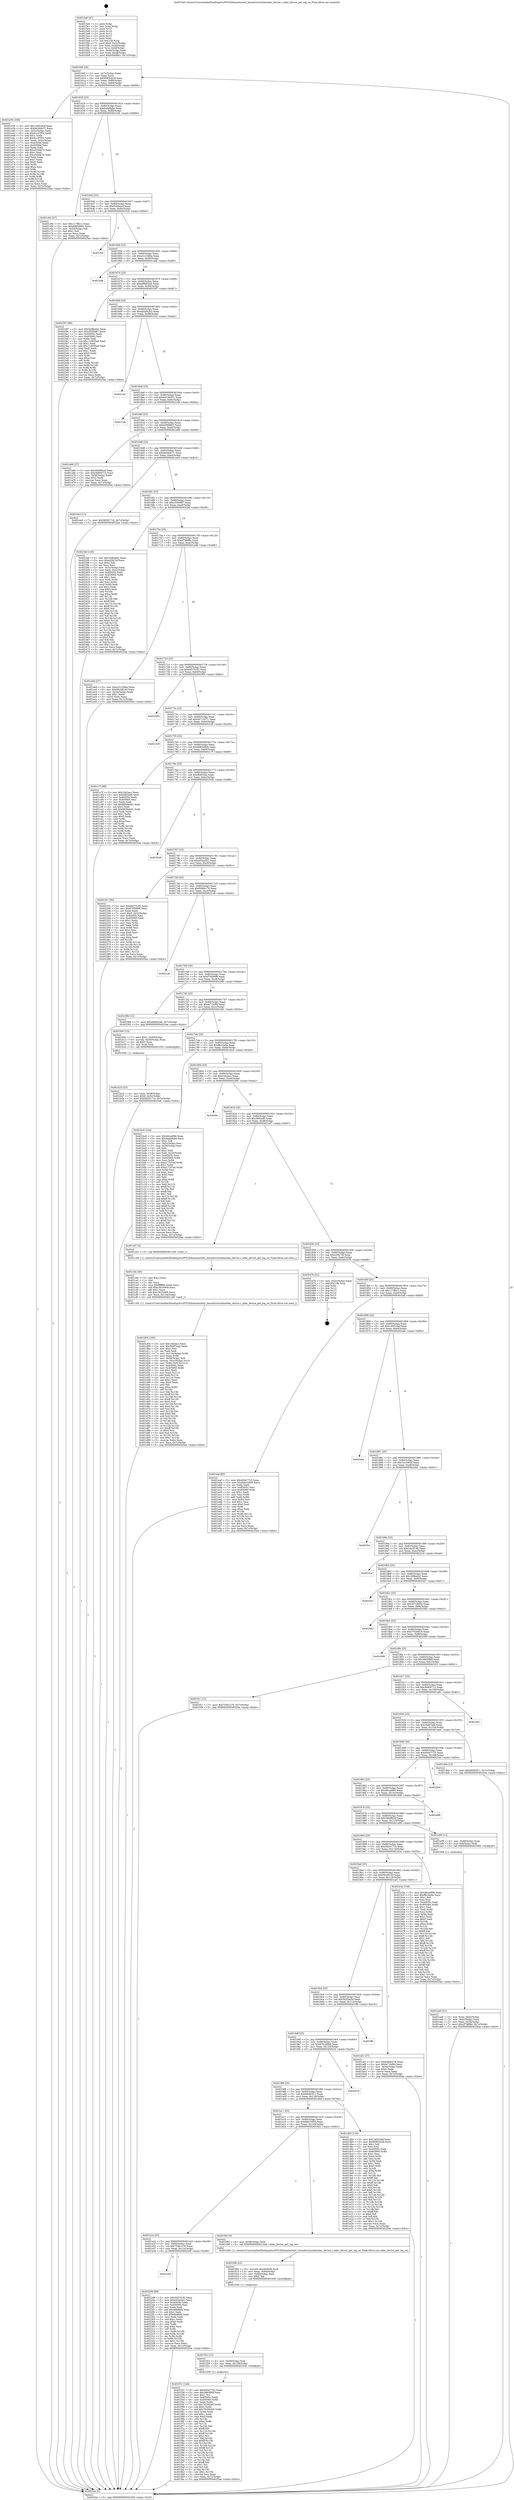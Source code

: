 digraph "0x4015e0" {
  label = "0x4015e0 (/mnt/c/Users/mathe/Desktop/tcc/POCII/binaries/extr_linuxdriversedacedac_device.c_edac_device_get_log_ue_Final-ollvm.out::main(0))"
  labelloc = "t"
  node[shape=record]

  Entry [label="",width=0.3,height=0.3,shape=circle,fillcolor=black,style=filled]
  "0x40160f" [label="{
     0x40160f [26]\l
     | [instrs]\l
     &nbsp;&nbsp;0x40160f \<+3\>: mov -0x7c(%rbp),%eax\l
     &nbsp;&nbsp;0x401612 \<+2\>: mov %eax,%ecx\l
     &nbsp;&nbsp;0x401614 \<+6\>: sub $0x8085cb2d,%ecx\l
     &nbsp;&nbsp;0x40161a \<+3\>: mov %eax,-0x80(%rbp)\l
     &nbsp;&nbsp;0x40161d \<+6\>: mov %ecx,-0x84(%rbp)\l
     &nbsp;&nbsp;0x401623 \<+6\>: je 0000000000401e36 \<main+0x856\>\l
  }"]
  "0x401e36" [label="{
     0x401e36 [109]\l
     | [instrs]\l
     &nbsp;&nbsp;0x401e36 \<+5\>: mov $0x14052daf,%eax\l
     &nbsp;&nbsp;0x401e3b \<+5\>: mov $0xbb36de71,%ecx\l
     &nbsp;&nbsp;0x401e40 \<+3\>: mov -0x5c(%rbp),%edx\l
     &nbsp;&nbsp;0x401e43 \<+6\>: sub $0x6cc37f34,%edx\l
     &nbsp;&nbsp;0x401e49 \<+3\>: add $0x1,%edx\l
     &nbsp;&nbsp;0x401e4c \<+6\>: add $0x6cc37f34,%edx\l
     &nbsp;&nbsp;0x401e52 \<+3\>: mov %edx,-0x5c(%rbp)\l
     &nbsp;&nbsp;0x401e55 \<+7\>: mov 0x40505c,%edx\l
     &nbsp;&nbsp;0x401e5c \<+7\>: mov 0x405060,%esi\l
     &nbsp;&nbsp;0x401e63 \<+2\>: mov %edx,%edi\l
     &nbsp;&nbsp;0x401e65 \<+6\>: add $0xe52bfe70,%edi\l
     &nbsp;&nbsp;0x401e6b \<+3\>: sub $0x1,%edi\l
     &nbsp;&nbsp;0x401e6e \<+6\>: sub $0xe52bfe70,%edi\l
     &nbsp;&nbsp;0x401e74 \<+3\>: imul %edi,%edx\l
     &nbsp;&nbsp;0x401e77 \<+3\>: and $0x1,%edx\l
     &nbsp;&nbsp;0x401e7a \<+3\>: cmp $0x0,%edx\l
     &nbsp;&nbsp;0x401e7d \<+4\>: sete %r8b\l
     &nbsp;&nbsp;0x401e81 \<+3\>: cmp $0xa,%esi\l
     &nbsp;&nbsp;0x401e84 \<+4\>: setl %r9b\l
     &nbsp;&nbsp;0x401e88 \<+3\>: mov %r8b,%r10b\l
     &nbsp;&nbsp;0x401e8b \<+3\>: and %r9b,%r10b\l
     &nbsp;&nbsp;0x401e8e \<+3\>: xor %r9b,%r8b\l
     &nbsp;&nbsp;0x401e91 \<+3\>: or %r8b,%r10b\l
     &nbsp;&nbsp;0x401e94 \<+4\>: test $0x1,%r10b\l
     &nbsp;&nbsp;0x401e98 \<+3\>: cmovne %ecx,%eax\l
     &nbsp;&nbsp;0x401e9b \<+3\>: mov %eax,-0x7c(%rbp)\l
     &nbsp;&nbsp;0x401e9e \<+5\>: jmp 00000000004025ae \<main+0xfce\>\l
  }"]
  "0x401629" [label="{
     0x401629 [25]\l
     | [instrs]\l
     &nbsp;&nbsp;0x401629 \<+5\>: jmp 000000000040162e \<main+0x4e\>\l
     &nbsp;&nbsp;0x40162e \<+3\>: mov -0x80(%rbp),%eax\l
     &nbsp;&nbsp;0x401631 \<+5\>: sub $0x8ade8abe,%eax\l
     &nbsp;&nbsp;0x401636 \<+6\>: mov %eax,-0x88(%rbp)\l
     &nbsp;&nbsp;0x40163c \<+6\>: je 0000000000401c64 \<main+0x684\>\l
  }"]
  Exit [label="",width=0.3,height=0.3,shape=circle,fillcolor=black,style=filled,peripheries=2]
  "0x401c64" [label="{
     0x401c64 [27]\l
     | [instrs]\l
     &nbsp;&nbsp;0x401c64 \<+5\>: mov $0x117ff2c1,%eax\l
     &nbsp;&nbsp;0x401c69 \<+5\>: mov $0xdd8549d5,%ecx\l
     &nbsp;&nbsp;0x401c6e \<+3\>: mov -0x2d(%rbp),%dl\l
     &nbsp;&nbsp;0x401c71 \<+3\>: test $0x1,%dl\l
     &nbsp;&nbsp;0x401c74 \<+3\>: cmovne %ecx,%eax\l
     &nbsp;&nbsp;0x401c77 \<+3\>: mov %eax,-0x7c(%rbp)\l
     &nbsp;&nbsp;0x401c7a \<+5\>: jmp 00000000004025ae \<main+0xfce\>\l
  }"]
  "0x401642" [label="{
     0x401642 [25]\l
     | [instrs]\l
     &nbsp;&nbsp;0x401642 \<+5\>: jmp 0000000000401647 \<main+0x67\>\l
     &nbsp;&nbsp;0x401647 \<+3\>: mov -0x80(%rbp),%eax\l
     &nbsp;&nbsp;0x40164a \<+5\>: sub $0x9c80aacf,%eax\l
     &nbsp;&nbsp;0x40164f \<+6\>: mov %eax,-0x8c(%rbp)\l
     &nbsp;&nbsp;0x401655 \<+6\>: je 0000000000401fcd \<main+0x9ed\>\l
  }"]
  "0x401a43" [label="{
     0x401a43\l
  }", style=dashed]
  "0x401fcd" [label="{
     0x401fcd\l
  }", style=dashed]
  "0x40165b" [label="{
     0x40165b [25]\l
     | [instrs]\l
     &nbsp;&nbsp;0x40165b \<+5\>: jmp 0000000000401660 \<main+0x80\>\l
     &nbsp;&nbsp;0x401660 \<+3\>: mov -0x80(%rbp),%eax\l
     &nbsp;&nbsp;0x401663 \<+5\>: sub $0xa31229da,%eax\l
     &nbsp;&nbsp;0x401668 \<+6\>: mov %eax,-0x90(%rbp)\l
     &nbsp;&nbsp;0x40166e \<+6\>: je 0000000000401ad6 \<main+0x4f6\>\l
  }"]
  "0x4022d9" [label="{
     0x4022d9 [88]\l
     | [instrs]\l
     &nbsp;&nbsp;0x4022d9 \<+5\>: mov $0xd457f192,%eax\l
     &nbsp;&nbsp;0x4022de \<+5\>: mov $0xe03ea5e1,%ecx\l
     &nbsp;&nbsp;0x4022e3 \<+7\>: mov 0x40505c,%edx\l
     &nbsp;&nbsp;0x4022ea \<+7\>: mov 0x405060,%esi\l
     &nbsp;&nbsp;0x4022f1 \<+2\>: mov %edx,%edi\l
     &nbsp;&nbsp;0x4022f3 \<+6\>: add $0x46b8bf4,%edi\l
     &nbsp;&nbsp;0x4022f9 \<+3\>: sub $0x1,%edi\l
     &nbsp;&nbsp;0x4022fc \<+6\>: sub $0x46b8bf4,%edi\l
     &nbsp;&nbsp;0x402302 \<+3\>: imul %edi,%edx\l
     &nbsp;&nbsp;0x402305 \<+3\>: and $0x1,%edx\l
     &nbsp;&nbsp;0x402308 \<+3\>: cmp $0x0,%edx\l
     &nbsp;&nbsp;0x40230b \<+4\>: sete %r8b\l
     &nbsp;&nbsp;0x40230f \<+3\>: cmp $0xa,%esi\l
     &nbsp;&nbsp;0x402312 \<+4\>: setl %r9b\l
     &nbsp;&nbsp;0x402316 \<+3\>: mov %r8b,%r10b\l
     &nbsp;&nbsp;0x402319 \<+3\>: and %r9b,%r10b\l
     &nbsp;&nbsp;0x40231c \<+3\>: xor %r9b,%r8b\l
     &nbsp;&nbsp;0x40231f \<+3\>: or %r8b,%r10b\l
     &nbsp;&nbsp;0x402322 \<+4\>: test $0x1,%r10b\l
     &nbsp;&nbsp;0x402326 \<+3\>: cmovne %ecx,%eax\l
     &nbsp;&nbsp;0x402329 \<+3\>: mov %eax,-0x7c(%rbp)\l
     &nbsp;&nbsp;0x40232c \<+5\>: jmp 00000000004025ae \<main+0xfce\>\l
  }"]
  "0x401ad6" [label="{
     0x401ad6\l
  }", style=dashed]
  "0x401674" [label="{
     0x401674 [25]\l
     | [instrs]\l
     &nbsp;&nbsp;0x401674 \<+5\>: jmp 0000000000401679 \<main+0x99\>\l
     &nbsp;&nbsp;0x401679 \<+3\>: mov -0x80(%rbp),%eax\l
     &nbsp;&nbsp;0x40167c \<+5\>: sub $0xa98d02a6,%eax\l
     &nbsp;&nbsp;0x401681 \<+6\>: mov %eax,-0x94(%rbp)\l
     &nbsp;&nbsp;0x401687 \<+6\>: je 0000000000402397 \<main+0xdb7\>\l
  }"]
  "0x401f31" [label="{
     0x401f31 [144]\l
     | [instrs]\l
     &nbsp;&nbsp;0x401f31 \<+5\>: mov $0x400e7725,%eax\l
     &nbsp;&nbsp;0x401f36 \<+5\>: mov $0x3963f96f,%esi\l
     &nbsp;&nbsp;0x401f3b \<+2\>: mov $0x1,%cl\l
     &nbsp;&nbsp;0x401f3d \<+7\>: mov 0x40505c,%edx\l
     &nbsp;&nbsp;0x401f44 \<+8\>: mov 0x405060,%r8d\l
     &nbsp;&nbsp;0x401f4c \<+3\>: mov %edx,%r9d\l
     &nbsp;&nbsp;0x401f4f \<+7\>: sub $0x70c583d0,%r9d\l
     &nbsp;&nbsp;0x401f56 \<+4\>: sub $0x1,%r9d\l
     &nbsp;&nbsp;0x401f5a \<+7\>: add $0x70c583d0,%r9d\l
     &nbsp;&nbsp;0x401f61 \<+4\>: imul %r9d,%edx\l
     &nbsp;&nbsp;0x401f65 \<+3\>: and $0x1,%edx\l
     &nbsp;&nbsp;0x401f68 \<+3\>: cmp $0x0,%edx\l
     &nbsp;&nbsp;0x401f6b \<+4\>: sete %r10b\l
     &nbsp;&nbsp;0x401f6f \<+4\>: cmp $0xa,%r8d\l
     &nbsp;&nbsp;0x401f73 \<+4\>: setl %r11b\l
     &nbsp;&nbsp;0x401f77 \<+3\>: mov %r10b,%bl\l
     &nbsp;&nbsp;0x401f7a \<+3\>: xor $0xff,%bl\l
     &nbsp;&nbsp;0x401f7d \<+3\>: mov %r11b,%r14b\l
     &nbsp;&nbsp;0x401f80 \<+4\>: xor $0xff,%r14b\l
     &nbsp;&nbsp;0x401f84 \<+3\>: xor $0x1,%cl\l
     &nbsp;&nbsp;0x401f87 \<+3\>: mov %bl,%r15b\l
     &nbsp;&nbsp;0x401f8a \<+4\>: and $0xff,%r15b\l
     &nbsp;&nbsp;0x401f8e \<+3\>: and %cl,%r10b\l
     &nbsp;&nbsp;0x401f91 \<+3\>: mov %r14b,%r12b\l
     &nbsp;&nbsp;0x401f94 \<+4\>: and $0xff,%r12b\l
     &nbsp;&nbsp;0x401f98 \<+3\>: and %cl,%r11b\l
     &nbsp;&nbsp;0x401f9b \<+3\>: or %r10b,%r15b\l
     &nbsp;&nbsp;0x401f9e \<+3\>: or %r11b,%r12b\l
     &nbsp;&nbsp;0x401fa1 \<+3\>: xor %r12b,%r15b\l
     &nbsp;&nbsp;0x401fa4 \<+3\>: or %r14b,%bl\l
     &nbsp;&nbsp;0x401fa7 \<+3\>: xor $0xff,%bl\l
     &nbsp;&nbsp;0x401faa \<+3\>: or $0x1,%cl\l
     &nbsp;&nbsp;0x401fad \<+2\>: and %cl,%bl\l
     &nbsp;&nbsp;0x401faf \<+3\>: or %bl,%r15b\l
     &nbsp;&nbsp;0x401fb2 \<+4\>: test $0x1,%r15b\l
     &nbsp;&nbsp;0x401fb6 \<+3\>: cmovne %esi,%eax\l
     &nbsp;&nbsp;0x401fb9 \<+3\>: mov %eax,-0x7c(%rbp)\l
     &nbsp;&nbsp;0x401fbc \<+5\>: jmp 00000000004025ae \<main+0xfce\>\l
  }"]
  "0x402397" [label="{
     0x402397 [88]\l
     | [instrs]\l
     &nbsp;&nbsp;0x402397 \<+5\>: mov $0x32f8ed42,%eax\l
     &nbsp;&nbsp;0x40239c \<+5\>: mov $0xcf350887,%ecx\l
     &nbsp;&nbsp;0x4023a1 \<+7\>: mov 0x40505c,%edx\l
     &nbsp;&nbsp;0x4023a8 \<+7\>: mov 0x405060,%esi\l
     &nbsp;&nbsp;0x4023af \<+2\>: mov %edx,%edi\l
     &nbsp;&nbsp;0x4023b1 \<+6\>: sub $0x114935e8,%edi\l
     &nbsp;&nbsp;0x4023b7 \<+3\>: sub $0x1,%edi\l
     &nbsp;&nbsp;0x4023ba \<+6\>: add $0x114935e8,%edi\l
     &nbsp;&nbsp;0x4023c0 \<+3\>: imul %edi,%edx\l
     &nbsp;&nbsp;0x4023c3 \<+3\>: and $0x1,%edx\l
     &nbsp;&nbsp;0x4023c6 \<+3\>: cmp $0x0,%edx\l
     &nbsp;&nbsp;0x4023c9 \<+4\>: sete %r8b\l
     &nbsp;&nbsp;0x4023cd \<+3\>: cmp $0xa,%esi\l
     &nbsp;&nbsp;0x4023d0 \<+4\>: setl %r9b\l
     &nbsp;&nbsp;0x4023d4 \<+3\>: mov %r8b,%r10b\l
     &nbsp;&nbsp;0x4023d7 \<+3\>: and %r9b,%r10b\l
     &nbsp;&nbsp;0x4023da \<+3\>: xor %r9b,%r8b\l
     &nbsp;&nbsp;0x4023dd \<+3\>: or %r8b,%r10b\l
     &nbsp;&nbsp;0x4023e0 \<+4\>: test $0x1,%r10b\l
     &nbsp;&nbsp;0x4023e4 \<+3\>: cmovne %ecx,%eax\l
     &nbsp;&nbsp;0x4023e7 \<+3\>: mov %eax,-0x7c(%rbp)\l
     &nbsp;&nbsp;0x4023ea \<+5\>: jmp 00000000004025ae \<main+0xfce\>\l
  }"]
  "0x40168d" [label="{
     0x40168d [25]\l
     | [instrs]\l
     &nbsp;&nbsp;0x40168d \<+5\>: jmp 0000000000401692 \<main+0xb2\>\l
     &nbsp;&nbsp;0x401692 \<+3\>: mov -0x80(%rbp),%eax\l
     &nbsp;&nbsp;0x401695 \<+5\>: sub $0xab2d42b3,%eax\l
     &nbsp;&nbsp;0x40169a \<+6\>: mov %eax,-0x98(%rbp)\l
     &nbsp;&nbsp;0x4016a0 \<+6\>: je 00000000004021b2 \<main+0xbd2\>\l
  }"]
  "0x401f22" [label="{
     0x401f22 [15]\l
     | [instrs]\l
     &nbsp;&nbsp;0x401f22 \<+4\>: mov -0x58(%rbp),%rdi\l
     &nbsp;&nbsp;0x401f26 \<+6\>: mov %eax,-0x138(%rbp)\l
     &nbsp;&nbsp;0x401f2c \<+5\>: call 0000000000401030 \<free@plt\>\l
     | [calls]\l
     &nbsp;&nbsp;0x401030 \{1\} (unknown)\l
  }"]
  "0x4021b2" [label="{
     0x4021b2\l
  }", style=dashed]
  "0x4016a6" [label="{
     0x4016a6 [25]\l
     | [instrs]\l
     &nbsp;&nbsp;0x4016a6 \<+5\>: jmp 00000000004016ab \<main+0xcb\>\l
     &nbsp;&nbsp;0x4016ab \<+3\>: mov -0x80(%rbp),%eax\l
     &nbsp;&nbsp;0x4016ae \<+5\>: sub $0xb410b201,%eax\l
     &nbsp;&nbsp;0x4016b3 \<+6\>: mov %eax,-0x9c(%rbp)\l
     &nbsp;&nbsp;0x4016b9 \<+6\>: je 000000000040219a \<main+0xbba\>\l
  }"]
  "0x401f0b" [label="{
     0x401f0b [23]\l
     | [instrs]\l
     &nbsp;&nbsp;0x401f0b \<+10\>: movabs $0x4030d6,%rdi\l
     &nbsp;&nbsp;0x401f15 \<+3\>: mov %eax,-0x60(%rbp)\l
     &nbsp;&nbsp;0x401f18 \<+3\>: mov -0x60(%rbp),%esi\l
     &nbsp;&nbsp;0x401f1b \<+2\>: mov $0x0,%al\l
     &nbsp;&nbsp;0x401f1d \<+5\>: call 0000000000401040 \<printf@plt\>\l
     | [calls]\l
     &nbsp;&nbsp;0x401040 \{1\} (unknown)\l
  }"]
  "0x40219a" [label="{
     0x40219a\l
  }", style=dashed]
  "0x4016bf" [label="{
     0x4016bf [25]\l
     | [instrs]\l
     &nbsp;&nbsp;0x4016bf \<+5\>: jmp 00000000004016c4 \<main+0xe4\>\l
     &nbsp;&nbsp;0x4016c4 \<+3\>: mov -0x80(%rbp),%eax\l
     &nbsp;&nbsp;0x4016c7 \<+5\>: sub $0xb590f801,%eax\l
     &nbsp;&nbsp;0x4016cc \<+6\>: mov %eax,-0xa0(%rbp)\l
     &nbsp;&nbsp;0x4016d2 \<+6\>: je 0000000000401a66 \<main+0x486\>\l
  }"]
  "0x401a2a" [label="{
     0x401a2a [25]\l
     | [instrs]\l
     &nbsp;&nbsp;0x401a2a \<+5\>: jmp 0000000000401a2f \<main+0x44f\>\l
     &nbsp;&nbsp;0x401a2f \<+3\>: mov -0x80(%rbp),%eax\l
     &nbsp;&nbsp;0x401a32 \<+5\>: sub $0x755b1c76,%eax\l
     &nbsp;&nbsp;0x401a37 \<+6\>: mov %eax,-0x12c(%rbp)\l
     &nbsp;&nbsp;0x401a3d \<+6\>: je 00000000004022d9 \<main+0xcf9\>\l
  }"]
  "0x401a66" [label="{
     0x401a66 [27]\l
     | [instrs]\l
     &nbsp;&nbsp;0x401a66 \<+5\>: mov $0x56b9fb3d,%eax\l
     &nbsp;&nbsp;0x401a6b \<+5\>: mov $0x3b800715,%ecx\l
     &nbsp;&nbsp;0x401a70 \<+3\>: mov -0x38(%rbp),%edx\l
     &nbsp;&nbsp;0x401a73 \<+3\>: cmp $0x2,%edx\l
     &nbsp;&nbsp;0x401a76 \<+3\>: cmovne %ecx,%eax\l
     &nbsp;&nbsp;0x401a79 \<+3\>: mov %eax,-0x7c(%rbp)\l
     &nbsp;&nbsp;0x401a7c \<+5\>: jmp 00000000004025ae \<main+0xfce\>\l
  }"]
  "0x4016d8" [label="{
     0x4016d8 [25]\l
     | [instrs]\l
     &nbsp;&nbsp;0x4016d8 \<+5\>: jmp 00000000004016dd \<main+0xfd\>\l
     &nbsp;&nbsp;0x4016dd \<+3\>: mov -0x80(%rbp),%eax\l
     &nbsp;&nbsp;0x4016e0 \<+5\>: sub $0xbb36de71,%eax\l
     &nbsp;&nbsp;0x4016e5 \<+6\>: mov %eax,-0xa4(%rbp)\l
     &nbsp;&nbsp;0x4016eb \<+6\>: je 0000000000401ea3 \<main+0x8c3\>\l
  }"]
  "0x4025ae" [label="{
     0x4025ae [5]\l
     | [instrs]\l
     &nbsp;&nbsp;0x4025ae \<+5\>: jmp 000000000040160f \<main+0x2f\>\l
  }"]
  "0x4015e0" [label="{
     0x4015e0 [47]\l
     | [instrs]\l
     &nbsp;&nbsp;0x4015e0 \<+1\>: push %rbp\l
     &nbsp;&nbsp;0x4015e1 \<+3\>: mov %rsp,%rbp\l
     &nbsp;&nbsp;0x4015e4 \<+2\>: push %r15\l
     &nbsp;&nbsp;0x4015e6 \<+2\>: push %r14\l
     &nbsp;&nbsp;0x4015e8 \<+2\>: push %r13\l
     &nbsp;&nbsp;0x4015ea \<+2\>: push %r12\l
     &nbsp;&nbsp;0x4015ec \<+1\>: push %rbx\l
     &nbsp;&nbsp;0x4015ed \<+7\>: sub $0x138,%rsp\l
     &nbsp;&nbsp;0x4015f4 \<+7\>: movl $0x0,-0x3c(%rbp)\l
     &nbsp;&nbsp;0x4015fb \<+3\>: mov %edi,-0x40(%rbp)\l
     &nbsp;&nbsp;0x4015fe \<+4\>: mov %rsi,-0x48(%rbp)\l
     &nbsp;&nbsp;0x401602 \<+3\>: mov -0x40(%rbp),%edi\l
     &nbsp;&nbsp;0x401605 \<+3\>: mov %edi,-0x38(%rbp)\l
     &nbsp;&nbsp;0x401608 \<+7\>: movl $0xb590f801,-0x7c(%rbp)\l
  }"]
  "0x401f02" [label="{
     0x401f02 [9]\l
     | [instrs]\l
     &nbsp;&nbsp;0x401f02 \<+4\>: mov -0x58(%rbp),%rdi\l
     &nbsp;&nbsp;0x401f06 \<+5\>: call 00000000004015d0 \<edac_device_get_log_ue\>\l
     | [calls]\l
     &nbsp;&nbsp;0x4015d0 \{1\} (/mnt/c/Users/mathe/Desktop/tcc/POCII/binaries/extr_linuxdriversedacedac_device.c_edac_device_get_log_ue_Final-ollvm.out::edac_device_get_log_ue)\l
  }"]
  "0x401ea3" [label="{
     0x401ea3 [12]\l
     | [instrs]\l
     &nbsp;&nbsp;0x401ea3 \<+7\>: movl $0x58291710,-0x7c(%rbp)\l
     &nbsp;&nbsp;0x401eaa \<+5\>: jmp 00000000004025ae \<main+0xfce\>\l
  }"]
  "0x4016f1" [label="{
     0x4016f1 [25]\l
     | [instrs]\l
     &nbsp;&nbsp;0x4016f1 \<+5\>: jmp 00000000004016f6 \<main+0x116\>\l
     &nbsp;&nbsp;0x4016f6 \<+3\>: mov -0x80(%rbp),%eax\l
     &nbsp;&nbsp;0x4016f9 \<+5\>: sub $0xcf350887,%eax\l
     &nbsp;&nbsp;0x4016fe \<+6\>: mov %eax,-0xa8(%rbp)\l
     &nbsp;&nbsp;0x401704 \<+6\>: je 00000000004023ef \<main+0xe0f\>\l
  }"]
  "0x401a11" [label="{
     0x401a11 [25]\l
     | [instrs]\l
     &nbsp;&nbsp;0x401a11 \<+5\>: jmp 0000000000401a16 \<main+0x436\>\l
     &nbsp;&nbsp;0x401a16 \<+3\>: mov -0x80(%rbp),%eax\l
     &nbsp;&nbsp;0x401a19 \<+5\>: sub $0x6bb33855,%eax\l
     &nbsp;&nbsp;0x401a1e \<+6\>: mov %eax,-0x128(%rbp)\l
     &nbsp;&nbsp;0x401a24 \<+6\>: je 0000000000401f02 \<main+0x922\>\l
  }"]
  "0x4023ef" [label="{
     0x4023ef [140]\l
     | [instrs]\l
     &nbsp;&nbsp;0x4023ef \<+5\>: mov $0x32f8ed42,%eax\l
     &nbsp;&nbsp;0x4023f4 \<+5\>: mov $0xe20b70f,%ecx\l
     &nbsp;&nbsp;0x4023f9 \<+2\>: mov $0x1,%dl\l
     &nbsp;&nbsp;0x4023fb \<+2\>: xor %esi,%esi\l
     &nbsp;&nbsp;0x4023fd \<+3\>: mov -0x3c(%rbp),%edi\l
     &nbsp;&nbsp;0x402400 \<+3\>: mov %edi,-0x2c(%rbp)\l
     &nbsp;&nbsp;0x402403 \<+7\>: mov 0x40505c,%edi\l
     &nbsp;&nbsp;0x40240a \<+8\>: mov 0x405060,%r8d\l
     &nbsp;&nbsp;0x402412 \<+3\>: sub $0x1,%esi\l
     &nbsp;&nbsp;0x402415 \<+3\>: mov %edi,%r9d\l
     &nbsp;&nbsp;0x402418 \<+3\>: add %esi,%r9d\l
     &nbsp;&nbsp;0x40241b \<+4\>: imul %r9d,%edi\l
     &nbsp;&nbsp;0x40241f \<+3\>: and $0x1,%edi\l
     &nbsp;&nbsp;0x402422 \<+3\>: cmp $0x0,%edi\l
     &nbsp;&nbsp;0x402425 \<+4\>: sete %r10b\l
     &nbsp;&nbsp;0x402429 \<+4\>: cmp $0xa,%r8d\l
     &nbsp;&nbsp;0x40242d \<+4\>: setl %r11b\l
     &nbsp;&nbsp;0x402431 \<+3\>: mov %r10b,%bl\l
     &nbsp;&nbsp;0x402434 \<+3\>: xor $0xff,%bl\l
     &nbsp;&nbsp;0x402437 \<+3\>: mov %r11b,%r14b\l
     &nbsp;&nbsp;0x40243a \<+4\>: xor $0xff,%r14b\l
     &nbsp;&nbsp;0x40243e \<+3\>: xor $0x0,%dl\l
     &nbsp;&nbsp;0x402441 \<+3\>: mov %bl,%r15b\l
     &nbsp;&nbsp;0x402444 \<+4\>: and $0x0,%r15b\l
     &nbsp;&nbsp;0x402448 \<+3\>: and %dl,%r10b\l
     &nbsp;&nbsp;0x40244b \<+3\>: mov %r14b,%r12b\l
     &nbsp;&nbsp;0x40244e \<+4\>: and $0x0,%r12b\l
     &nbsp;&nbsp;0x402452 \<+3\>: and %dl,%r11b\l
     &nbsp;&nbsp;0x402455 \<+3\>: or %r10b,%r15b\l
     &nbsp;&nbsp;0x402458 \<+3\>: or %r11b,%r12b\l
     &nbsp;&nbsp;0x40245b \<+3\>: xor %r12b,%r15b\l
     &nbsp;&nbsp;0x40245e \<+3\>: or %r14b,%bl\l
     &nbsp;&nbsp;0x402461 \<+3\>: xor $0xff,%bl\l
     &nbsp;&nbsp;0x402464 \<+3\>: or $0x0,%dl\l
     &nbsp;&nbsp;0x402467 \<+2\>: and %dl,%bl\l
     &nbsp;&nbsp;0x402469 \<+3\>: or %bl,%r15b\l
     &nbsp;&nbsp;0x40246c \<+4\>: test $0x1,%r15b\l
     &nbsp;&nbsp;0x402470 \<+3\>: cmovne %ecx,%eax\l
     &nbsp;&nbsp;0x402473 \<+3\>: mov %eax,-0x7c(%rbp)\l
     &nbsp;&nbsp;0x402476 \<+5\>: jmp 00000000004025ae \<main+0xfce\>\l
  }"]
  "0x40170a" [label="{
     0x40170a [25]\l
     | [instrs]\l
     &nbsp;&nbsp;0x40170a \<+5\>: jmp 000000000040170f \<main+0x12f\>\l
     &nbsp;&nbsp;0x40170f \<+3\>: mov -0x80(%rbp),%eax\l
     &nbsp;&nbsp;0x401712 \<+5\>: sub $0xcf786f8e,%eax\l
     &nbsp;&nbsp;0x401717 \<+6\>: mov %eax,-0xac(%rbp)\l
     &nbsp;&nbsp;0x40171d \<+6\>: je 0000000000401abb \<main+0x4db\>\l
  }"]
  "0x401db0" [label="{
     0x401db0 [134]\l
     | [instrs]\l
     &nbsp;&nbsp;0x401db0 \<+5\>: mov $0x14052daf,%eax\l
     &nbsp;&nbsp;0x401db5 \<+5\>: mov $0x8085cb2d,%ecx\l
     &nbsp;&nbsp;0x401dba \<+2\>: mov $0x1,%dl\l
     &nbsp;&nbsp;0x401dbc \<+2\>: xor %esi,%esi\l
     &nbsp;&nbsp;0x401dbe \<+7\>: mov 0x40505c,%edi\l
     &nbsp;&nbsp;0x401dc5 \<+8\>: mov 0x405060,%r8d\l
     &nbsp;&nbsp;0x401dcd \<+3\>: sub $0x1,%esi\l
     &nbsp;&nbsp;0x401dd0 \<+3\>: mov %edi,%r9d\l
     &nbsp;&nbsp;0x401dd3 \<+3\>: add %esi,%r9d\l
     &nbsp;&nbsp;0x401dd6 \<+4\>: imul %r9d,%edi\l
     &nbsp;&nbsp;0x401dda \<+3\>: and $0x1,%edi\l
     &nbsp;&nbsp;0x401ddd \<+3\>: cmp $0x0,%edi\l
     &nbsp;&nbsp;0x401de0 \<+4\>: sete %r10b\l
     &nbsp;&nbsp;0x401de4 \<+4\>: cmp $0xa,%r8d\l
     &nbsp;&nbsp;0x401de8 \<+4\>: setl %r11b\l
     &nbsp;&nbsp;0x401dec \<+3\>: mov %r10b,%bl\l
     &nbsp;&nbsp;0x401def \<+3\>: xor $0xff,%bl\l
     &nbsp;&nbsp;0x401df2 \<+3\>: mov %r11b,%r14b\l
     &nbsp;&nbsp;0x401df5 \<+4\>: xor $0xff,%r14b\l
     &nbsp;&nbsp;0x401df9 \<+3\>: xor $0x0,%dl\l
     &nbsp;&nbsp;0x401dfc \<+3\>: mov %bl,%r15b\l
     &nbsp;&nbsp;0x401dff \<+4\>: and $0x0,%r15b\l
     &nbsp;&nbsp;0x401e03 \<+3\>: and %dl,%r10b\l
     &nbsp;&nbsp;0x401e06 \<+3\>: mov %r14b,%r12b\l
     &nbsp;&nbsp;0x401e09 \<+4\>: and $0x0,%r12b\l
     &nbsp;&nbsp;0x401e0d \<+3\>: and %dl,%r11b\l
     &nbsp;&nbsp;0x401e10 \<+3\>: or %r10b,%r15b\l
     &nbsp;&nbsp;0x401e13 \<+3\>: or %r11b,%r12b\l
     &nbsp;&nbsp;0x401e16 \<+3\>: xor %r12b,%r15b\l
     &nbsp;&nbsp;0x401e19 \<+3\>: or %r14b,%bl\l
     &nbsp;&nbsp;0x401e1c \<+3\>: xor $0xff,%bl\l
     &nbsp;&nbsp;0x401e1f \<+3\>: or $0x0,%dl\l
     &nbsp;&nbsp;0x401e22 \<+2\>: and %dl,%bl\l
     &nbsp;&nbsp;0x401e24 \<+3\>: or %bl,%r15b\l
     &nbsp;&nbsp;0x401e27 \<+4\>: test $0x1,%r15b\l
     &nbsp;&nbsp;0x401e2b \<+3\>: cmovne %ecx,%eax\l
     &nbsp;&nbsp;0x401e2e \<+3\>: mov %eax,-0x7c(%rbp)\l
     &nbsp;&nbsp;0x401e31 \<+5\>: jmp 00000000004025ae \<main+0xfce\>\l
  }"]
  "0x401abb" [label="{
     0x401abb [27]\l
     | [instrs]\l
     &nbsp;&nbsp;0x401abb \<+5\>: mov $0xa31229da,%eax\l
     &nbsp;&nbsp;0x401ac0 \<+5\>: mov $0x59c48140,%ecx\l
     &nbsp;&nbsp;0x401ac5 \<+3\>: mov -0x34(%rbp),%edx\l
     &nbsp;&nbsp;0x401ac8 \<+3\>: cmp $0x1,%edx\l
     &nbsp;&nbsp;0x401acb \<+3\>: cmovl %ecx,%eax\l
     &nbsp;&nbsp;0x401ace \<+3\>: mov %eax,-0x7c(%rbp)\l
     &nbsp;&nbsp;0x401ad1 \<+5\>: jmp 00000000004025ae \<main+0xfce\>\l
  }"]
  "0x401723" [label="{
     0x401723 [25]\l
     | [instrs]\l
     &nbsp;&nbsp;0x401723 \<+5\>: jmp 0000000000401728 \<main+0x148\>\l
     &nbsp;&nbsp;0x401728 \<+3\>: mov -0x80(%rbp),%eax\l
     &nbsp;&nbsp;0x40172b \<+5\>: sub $0xd457f192,%eax\l
     &nbsp;&nbsp;0x401730 \<+6\>: mov %eax,-0xb0(%rbp)\l
     &nbsp;&nbsp;0x401736 \<+6\>: je 0000000000402594 \<main+0xfb4\>\l
  }"]
  "0x4019f8" [label="{
     0x4019f8 [25]\l
     | [instrs]\l
     &nbsp;&nbsp;0x4019f8 \<+5\>: jmp 00000000004019fd \<main+0x41d\>\l
     &nbsp;&nbsp;0x4019fd \<+3\>: mov -0x80(%rbp),%eax\l
     &nbsp;&nbsp;0x401a00 \<+5\>: sub $0x69483f11,%eax\l
     &nbsp;&nbsp;0x401a05 \<+6\>: mov %eax,-0x124(%rbp)\l
     &nbsp;&nbsp;0x401a0b \<+6\>: je 0000000000401db0 \<main+0x7d0\>\l
  }"]
  "0x402594" [label="{
     0x402594\l
  }", style=dashed]
  "0x40173c" [label="{
     0x40173c [25]\l
     | [instrs]\l
     &nbsp;&nbsp;0x40173c \<+5\>: jmp 0000000000401741 \<main+0x161\>\l
     &nbsp;&nbsp;0x401741 \<+3\>: mov -0x80(%rbp),%eax\l
     &nbsp;&nbsp;0x401744 \<+5\>: sub $0xd4712571,%eax\l
     &nbsp;&nbsp;0x401749 \<+6\>: mov %eax,-0xb4(%rbp)\l
     &nbsp;&nbsp;0x40174f \<+6\>: je 0000000000402238 \<main+0xc58\>\l
  }"]
  "0x402016" [label="{
     0x402016\l
  }", style=dashed]
  "0x402238" [label="{
     0x402238\l
  }", style=dashed]
  "0x401755" [label="{
     0x401755 [25]\l
     | [instrs]\l
     &nbsp;&nbsp;0x401755 \<+5\>: jmp 000000000040175a \<main+0x17a\>\l
     &nbsp;&nbsp;0x40175a \<+3\>: mov -0x80(%rbp),%eax\l
     &nbsp;&nbsp;0x40175d \<+5\>: sub $0xdd8549d5,%eax\l
     &nbsp;&nbsp;0x401762 \<+6\>: mov %eax,-0xb8(%rbp)\l
     &nbsp;&nbsp;0x401768 \<+6\>: je 0000000000401c7f \<main+0x69f\>\l
  }"]
  "0x4019df" [label="{
     0x4019df [25]\l
     | [instrs]\l
     &nbsp;&nbsp;0x4019df \<+5\>: jmp 00000000004019e4 \<main+0x404\>\l
     &nbsp;&nbsp;0x4019e4 \<+3\>: mov -0x80(%rbp),%eax\l
     &nbsp;&nbsp;0x4019e7 \<+5\>: sub $0x6761696d,%eax\l
     &nbsp;&nbsp;0x4019ec \<+6\>: mov %eax,-0x120(%rbp)\l
     &nbsp;&nbsp;0x4019f2 \<+6\>: je 0000000000402016 \<main+0xa36\>\l
  }"]
  "0x401c7f" [label="{
     0x401c7f [88]\l
     | [instrs]\l
     &nbsp;&nbsp;0x401c7f \<+5\>: mov $0x1bb3acc,%eax\l
     &nbsp;&nbsp;0x401c84 \<+5\>: mov $0x5893ef0,%ecx\l
     &nbsp;&nbsp;0x401c89 \<+7\>: mov 0x40505c,%edx\l
     &nbsp;&nbsp;0x401c90 \<+7\>: mov 0x405060,%esi\l
     &nbsp;&nbsp;0x401c97 \<+2\>: mov %edx,%edi\l
     &nbsp;&nbsp;0x401c99 \<+6\>: sub $0x8939deb1,%edi\l
     &nbsp;&nbsp;0x401c9f \<+3\>: sub $0x1,%edi\l
     &nbsp;&nbsp;0x401ca2 \<+6\>: add $0x8939deb1,%edi\l
     &nbsp;&nbsp;0x401ca8 \<+3\>: imul %edi,%edx\l
     &nbsp;&nbsp;0x401cab \<+3\>: and $0x1,%edx\l
     &nbsp;&nbsp;0x401cae \<+3\>: cmp $0x0,%edx\l
     &nbsp;&nbsp;0x401cb1 \<+4\>: sete %r8b\l
     &nbsp;&nbsp;0x401cb5 \<+3\>: cmp $0xa,%esi\l
     &nbsp;&nbsp;0x401cb8 \<+4\>: setl %r9b\l
     &nbsp;&nbsp;0x401cbc \<+3\>: mov %r8b,%r10b\l
     &nbsp;&nbsp;0x401cbf \<+3\>: and %r9b,%r10b\l
     &nbsp;&nbsp;0x401cc2 \<+3\>: xor %r9b,%r8b\l
     &nbsp;&nbsp;0x401cc5 \<+3\>: or %r8b,%r10b\l
     &nbsp;&nbsp;0x401cc8 \<+4\>: test $0x1,%r10b\l
     &nbsp;&nbsp;0x401ccc \<+3\>: cmovne %ecx,%eax\l
     &nbsp;&nbsp;0x401ccf \<+3\>: mov %eax,-0x7c(%rbp)\l
     &nbsp;&nbsp;0x401cd2 \<+5\>: jmp 00000000004025ae \<main+0xfce\>\l
  }"]
  "0x40176e" [label="{
     0x40176e [25]\l
     | [instrs]\l
     &nbsp;&nbsp;0x40176e \<+5\>: jmp 0000000000401773 \<main+0x193\>\l
     &nbsp;&nbsp;0x401773 \<+3\>: mov -0x80(%rbp),%eax\l
     &nbsp;&nbsp;0x401776 \<+5\>: sub $0xdf2f23aa,%eax\l
     &nbsp;&nbsp;0x40177b \<+6\>: mov %eax,-0xbc(%rbp)\l
     &nbsp;&nbsp;0x401781 \<+6\>: je 0000000000402548 \<main+0xf68\>\l
  }"]
  "0x401ffb" [label="{
     0x401ffb\l
  }", style=dashed]
  "0x402548" [label="{
     0x402548\l
  }", style=dashed]
  "0x401787" [label="{
     0x401787 [25]\l
     | [instrs]\l
     &nbsp;&nbsp;0x401787 \<+5\>: jmp 000000000040178c \<main+0x1ac\>\l
     &nbsp;&nbsp;0x40178c \<+3\>: mov -0x80(%rbp),%eax\l
     &nbsp;&nbsp;0x40178f \<+5\>: sub $0xe03ea5e1,%eax\l
     &nbsp;&nbsp;0x401794 \<+6\>: mov %eax,-0xc0(%rbp)\l
     &nbsp;&nbsp;0x40179a \<+6\>: je 0000000000402331 \<main+0xd51\>\l
  }"]
  "0x401d04" [label="{
     0x401d04 [160]\l
     | [instrs]\l
     &nbsp;&nbsp;0x401d04 \<+5\>: mov $0x1bb3acc,%ecx\l
     &nbsp;&nbsp;0x401d09 \<+5\>: mov $0x3bdf7aab,%edx\l
     &nbsp;&nbsp;0x401d0e \<+3\>: mov $0x1,%sil\l
     &nbsp;&nbsp;0x401d11 \<+2\>: xor %edi,%edi\l
     &nbsp;&nbsp;0x401d13 \<+7\>: mov -0x134(%rbp),%r8d\l
     &nbsp;&nbsp;0x401d1a \<+4\>: imul %eax,%r8d\l
     &nbsp;&nbsp;0x401d1e \<+4\>: mov -0x58(%rbp),%r9\l
     &nbsp;&nbsp;0x401d22 \<+4\>: movslq -0x5c(%rbp),%r10\l
     &nbsp;&nbsp;0x401d26 \<+4\>: mov %r8d,(%r9,%r10,4)\l
     &nbsp;&nbsp;0x401d2a \<+7\>: mov 0x40505c,%eax\l
     &nbsp;&nbsp;0x401d31 \<+8\>: mov 0x405060,%r8d\l
     &nbsp;&nbsp;0x401d39 \<+3\>: sub $0x1,%edi\l
     &nbsp;&nbsp;0x401d3c \<+3\>: mov %eax,%r11d\l
     &nbsp;&nbsp;0x401d3f \<+3\>: add %edi,%r11d\l
     &nbsp;&nbsp;0x401d42 \<+4\>: imul %r11d,%eax\l
     &nbsp;&nbsp;0x401d46 \<+3\>: and $0x1,%eax\l
     &nbsp;&nbsp;0x401d49 \<+3\>: cmp $0x0,%eax\l
     &nbsp;&nbsp;0x401d4c \<+3\>: sete %bl\l
     &nbsp;&nbsp;0x401d4f \<+4\>: cmp $0xa,%r8d\l
     &nbsp;&nbsp;0x401d53 \<+4\>: setl %r14b\l
     &nbsp;&nbsp;0x401d57 \<+3\>: mov %bl,%r15b\l
     &nbsp;&nbsp;0x401d5a \<+4\>: xor $0xff,%r15b\l
     &nbsp;&nbsp;0x401d5e \<+3\>: mov %r14b,%r12b\l
     &nbsp;&nbsp;0x401d61 \<+4\>: xor $0xff,%r12b\l
     &nbsp;&nbsp;0x401d65 \<+4\>: xor $0x0,%sil\l
     &nbsp;&nbsp;0x401d69 \<+3\>: mov %r15b,%r13b\l
     &nbsp;&nbsp;0x401d6c \<+4\>: and $0x0,%r13b\l
     &nbsp;&nbsp;0x401d70 \<+3\>: and %sil,%bl\l
     &nbsp;&nbsp;0x401d73 \<+3\>: mov %r12b,%al\l
     &nbsp;&nbsp;0x401d76 \<+2\>: and $0x0,%al\l
     &nbsp;&nbsp;0x401d78 \<+3\>: and %sil,%r14b\l
     &nbsp;&nbsp;0x401d7b \<+3\>: or %bl,%r13b\l
     &nbsp;&nbsp;0x401d7e \<+3\>: or %r14b,%al\l
     &nbsp;&nbsp;0x401d81 \<+3\>: xor %al,%r13b\l
     &nbsp;&nbsp;0x401d84 \<+3\>: or %r12b,%r15b\l
     &nbsp;&nbsp;0x401d87 \<+4\>: xor $0xff,%r15b\l
     &nbsp;&nbsp;0x401d8b \<+4\>: or $0x0,%sil\l
     &nbsp;&nbsp;0x401d8f \<+3\>: and %sil,%r15b\l
     &nbsp;&nbsp;0x401d92 \<+3\>: or %r15b,%r13b\l
     &nbsp;&nbsp;0x401d95 \<+4\>: test $0x1,%r13b\l
     &nbsp;&nbsp;0x401d99 \<+3\>: cmovne %edx,%ecx\l
     &nbsp;&nbsp;0x401d9c \<+3\>: mov %ecx,-0x7c(%rbp)\l
     &nbsp;&nbsp;0x401d9f \<+5\>: jmp 00000000004025ae \<main+0xfce\>\l
  }"]
  "0x402331" [label="{
     0x402331 [90]\l
     | [instrs]\l
     &nbsp;&nbsp;0x402331 \<+5\>: mov $0xd457f192,%eax\l
     &nbsp;&nbsp;0x402336 \<+5\>: mov $0xf79599f8,%ecx\l
     &nbsp;&nbsp;0x40233b \<+2\>: xor %edx,%edx\l
     &nbsp;&nbsp;0x40233d \<+7\>: movl $0x0,-0x3c(%rbp)\l
     &nbsp;&nbsp;0x402344 \<+7\>: mov 0x40505c,%esi\l
     &nbsp;&nbsp;0x40234b \<+7\>: mov 0x405060,%edi\l
     &nbsp;&nbsp;0x402352 \<+3\>: sub $0x1,%edx\l
     &nbsp;&nbsp;0x402355 \<+3\>: mov %esi,%r8d\l
     &nbsp;&nbsp;0x402358 \<+3\>: add %edx,%r8d\l
     &nbsp;&nbsp;0x40235b \<+4\>: imul %r8d,%esi\l
     &nbsp;&nbsp;0x40235f \<+3\>: and $0x1,%esi\l
     &nbsp;&nbsp;0x402362 \<+3\>: cmp $0x0,%esi\l
     &nbsp;&nbsp;0x402365 \<+4\>: sete %r9b\l
     &nbsp;&nbsp;0x402369 \<+3\>: cmp $0xa,%edi\l
     &nbsp;&nbsp;0x40236c \<+4\>: setl %r10b\l
     &nbsp;&nbsp;0x402370 \<+3\>: mov %r9b,%r11b\l
     &nbsp;&nbsp;0x402373 \<+3\>: and %r10b,%r11b\l
     &nbsp;&nbsp;0x402376 \<+3\>: xor %r10b,%r9b\l
     &nbsp;&nbsp;0x402379 \<+3\>: or %r9b,%r11b\l
     &nbsp;&nbsp;0x40237c \<+4\>: test $0x1,%r11b\l
     &nbsp;&nbsp;0x402380 \<+3\>: cmovne %ecx,%eax\l
     &nbsp;&nbsp;0x402383 \<+3\>: mov %eax,-0x7c(%rbp)\l
     &nbsp;&nbsp;0x402386 \<+5\>: jmp 00000000004025ae \<main+0xfce\>\l
  }"]
  "0x4017a0" [label="{
     0x4017a0 [25]\l
     | [instrs]\l
     &nbsp;&nbsp;0x4017a0 \<+5\>: jmp 00000000004017a5 \<main+0x1c5\>\l
     &nbsp;&nbsp;0x4017a5 \<+3\>: mov -0x80(%rbp),%eax\l
     &nbsp;&nbsp;0x4017a8 \<+5\>: sub $0xf486b178,%eax\l
     &nbsp;&nbsp;0x4017ad \<+6\>: mov %eax,-0xc4(%rbp)\l
     &nbsp;&nbsp;0x4017b3 \<+6\>: je 00000000004021a6 \<main+0xbc6\>\l
  }"]
  "0x401cdc" [label="{
     0x401cdc [40]\l
     | [instrs]\l
     &nbsp;&nbsp;0x401cdc \<+5\>: mov $0x2,%ecx\l
     &nbsp;&nbsp;0x401ce1 \<+1\>: cltd\l
     &nbsp;&nbsp;0x401ce2 \<+2\>: idiv %ecx\l
     &nbsp;&nbsp;0x401ce4 \<+6\>: imul $0xfffffffe,%edx,%ecx\l
     &nbsp;&nbsp;0x401cea \<+6\>: add $0xc3b16469,%ecx\l
     &nbsp;&nbsp;0x401cf0 \<+3\>: add $0x1,%ecx\l
     &nbsp;&nbsp;0x401cf3 \<+6\>: sub $0xc3b16469,%ecx\l
     &nbsp;&nbsp;0x401cf9 \<+6\>: mov %ecx,-0x134(%rbp)\l
     &nbsp;&nbsp;0x401cff \<+5\>: call 0000000000401160 \<next_i\>\l
     | [calls]\l
     &nbsp;&nbsp;0x401160 \{1\} (/mnt/c/Users/mathe/Desktop/tcc/POCII/binaries/extr_linuxdriversedacedac_device.c_edac_device_get_log_ue_Final-ollvm.out::next_i)\l
  }"]
  "0x4021a6" [label="{
     0x4021a6\l
  }", style=dashed]
  "0x4017b9" [label="{
     0x4017b9 [25]\l
     | [instrs]\l
     &nbsp;&nbsp;0x4017b9 \<+5\>: jmp 00000000004017be \<main+0x1de\>\l
     &nbsp;&nbsp;0x4017be \<+3\>: mov -0x80(%rbp),%eax\l
     &nbsp;&nbsp;0x4017c1 \<+5\>: sub $0xf79599f8,%eax\l
     &nbsp;&nbsp;0x4017c6 \<+6\>: mov %eax,-0xc8(%rbp)\l
     &nbsp;&nbsp;0x4017cc \<+6\>: je 000000000040238b \<main+0xdab\>\l
  }"]
  "0x401b23" [label="{
     0x401b23 [23]\l
     | [instrs]\l
     &nbsp;&nbsp;0x401b23 \<+4\>: mov %rax,-0x58(%rbp)\l
     &nbsp;&nbsp;0x401b27 \<+7\>: movl $0x0,-0x5c(%rbp)\l
     &nbsp;&nbsp;0x401b2e \<+7\>: movl $0x58291710,-0x7c(%rbp)\l
     &nbsp;&nbsp;0x401b35 \<+5\>: jmp 00000000004025ae \<main+0xfce\>\l
  }"]
  "0x40238b" [label="{
     0x40238b [12]\l
     | [instrs]\l
     &nbsp;&nbsp;0x40238b \<+7\>: movl $0xa98d02a6,-0x7c(%rbp)\l
     &nbsp;&nbsp;0x402392 \<+5\>: jmp 00000000004025ae \<main+0xfce\>\l
  }"]
  "0x4017d2" [label="{
     0x4017d2 [25]\l
     | [instrs]\l
     &nbsp;&nbsp;0x4017d2 \<+5\>: jmp 00000000004017d7 \<main+0x1f7\>\l
     &nbsp;&nbsp;0x4017d7 \<+3\>: mov -0x80(%rbp),%eax\l
     &nbsp;&nbsp;0x4017da \<+5\>: sub $0xfe71bf94,%eax\l
     &nbsp;&nbsp;0x4017df \<+6\>: mov %eax,-0xcc(%rbp)\l
     &nbsp;&nbsp;0x4017e5 \<+6\>: je 0000000000401b0c \<main+0x52c\>\l
  }"]
  "0x4019c6" [label="{
     0x4019c6 [25]\l
     | [instrs]\l
     &nbsp;&nbsp;0x4019c6 \<+5\>: jmp 00000000004019cb \<main+0x3eb\>\l
     &nbsp;&nbsp;0x4019cb \<+3\>: mov -0x80(%rbp),%eax\l
     &nbsp;&nbsp;0x4019ce \<+5\>: sub $0x5b2f3a3d,%eax\l
     &nbsp;&nbsp;0x4019d3 \<+6\>: mov %eax,-0x11c(%rbp)\l
     &nbsp;&nbsp;0x4019d9 \<+6\>: je 0000000000401ffb \<main+0xa1b\>\l
  }"]
  "0x401b0c" [label="{
     0x401b0c [23]\l
     | [instrs]\l
     &nbsp;&nbsp;0x401b0c \<+7\>: movl $0x1,-0x50(%rbp)\l
     &nbsp;&nbsp;0x401b13 \<+4\>: movslq -0x50(%rbp),%rax\l
     &nbsp;&nbsp;0x401b17 \<+4\>: shl $0x2,%rax\l
     &nbsp;&nbsp;0x401b1b \<+3\>: mov %rax,%rdi\l
     &nbsp;&nbsp;0x401b1e \<+5\>: call 0000000000401050 \<malloc@plt\>\l
     | [calls]\l
     &nbsp;&nbsp;0x401050 \{1\} (unknown)\l
  }"]
  "0x4017eb" [label="{
     0x4017eb [25]\l
     | [instrs]\l
     &nbsp;&nbsp;0x4017eb \<+5\>: jmp 00000000004017f0 \<main+0x210\>\l
     &nbsp;&nbsp;0x4017f0 \<+3\>: mov -0x80(%rbp),%eax\l
     &nbsp;&nbsp;0x4017f3 \<+5\>: sub $0xffb1be9a,%eax\l
     &nbsp;&nbsp;0x4017f8 \<+6\>: mov %eax,-0xd0(%rbp)\l
     &nbsp;&nbsp;0x4017fe \<+6\>: je 0000000000401bc0 \<main+0x5e0\>\l
  }"]
  "0x401af1" [label="{
     0x401af1 [27]\l
     | [instrs]\l
     &nbsp;&nbsp;0x401af1 \<+5\>: mov $0xf486b178,%eax\l
     &nbsp;&nbsp;0x401af6 \<+5\>: mov $0xfe71bf94,%ecx\l
     &nbsp;&nbsp;0x401afb \<+3\>: mov -0x34(%rbp),%edx\l
     &nbsp;&nbsp;0x401afe \<+3\>: cmp $0x0,%edx\l
     &nbsp;&nbsp;0x401b01 \<+3\>: cmove %ecx,%eax\l
     &nbsp;&nbsp;0x401b04 \<+3\>: mov %eax,-0x7c(%rbp)\l
     &nbsp;&nbsp;0x401b07 \<+5\>: jmp 00000000004025ae \<main+0xfce\>\l
  }"]
  "0x401bc0" [label="{
     0x401bc0 [164]\l
     | [instrs]\l
     &nbsp;&nbsp;0x401bc0 \<+5\>: mov $0x48cadf66,%eax\l
     &nbsp;&nbsp;0x401bc5 \<+5\>: mov $0x8ade8abe,%ecx\l
     &nbsp;&nbsp;0x401bca \<+2\>: mov $0x1,%dl\l
     &nbsp;&nbsp;0x401bcc \<+3\>: mov -0x5c(%rbp),%esi\l
     &nbsp;&nbsp;0x401bcf \<+3\>: cmp -0x50(%rbp),%esi\l
     &nbsp;&nbsp;0x401bd2 \<+4\>: setl %dil\l
     &nbsp;&nbsp;0x401bd6 \<+4\>: and $0x1,%dil\l
     &nbsp;&nbsp;0x401bda \<+4\>: mov %dil,-0x2d(%rbp)\l
     &nbsp;&nbsp;0x401bde \<+7\>: mov 0x40505c,%esi\l
     &nbsp;&nbsp;0x401be5 \<+8\>: mov 0x405060,%r8d\l
     &nbsp;&nbsp;0x401bed \<+3\>: mov %esi,%r9d\l
     &nbsp;&nbsp;0x401bf0 \<+7\>: sub $0xa172f7ad,%r9d\l
     &nbsp;&nbsp;0x401bf7 \<+4\>: sub $0x1,%r9d\l
     &nbsp;&nbsp;0x401bfb \<+7\>: add $0xa172f7ad,%r9d\l
     &nbsp;&nbsp;0x401c02 \<+4\>: imul %r9d,%esi\l
     &nbsp;&nbsp;0x401c06 \<+3\>: and $0x1,%esi\l
     &nbsp;&nbsp;0x401c09 \<+3\>: cmp $0x0,%esi\l
     &nbsp;&nbsp;0x401c0c \<+4\>: sete %dil\l
     &nbsp;&nbsp;0x401c10 \<+4\>: cmp $0xa,%r8d\l
     &nbsp;&nbsp;0x401c14 \<+4\>: setl %r10b\l
     &nbsp;&nbsp;0x401c18 \<+3\>: mov %dil,%r11b\l
     &nbsp;&nbsp;0x401c1b \<+4\>: xor $0xff,%r11b\l
     &nbsp;&nbsp;0x401c1f \<+3\>: mov %r10b,%bl\l
     &nbsp;&nbsp;0x401c22 \<+3\>: xor $0xff,%bl\l
     &nbsp;&nbsp;0x401c25 \<+3\>: xor $0x1,%dl\l
     &nbsp;&nbsp;0x401c28 \<+3\>: mov %r11b,%r14b\l
     &nbsp;&nbsp;0x401c2b \<+4\>: and $0xff,%r14b\l
     &nbsp;&nbsp;0x401c2f \<+3\>: and %dl,%dil\l
     &nbsp;&nbsp;0x401c32 \<+3\>: mov %bl,%r15b\l
     &nbsp;&nbsp;0x401c35 \<+4\>: and $0xff,%r15b\l
     &nbsp;&nbsp;0x401c39 \<+3\>: and %dl,%r10b\l
     &nbsp;&nbsp;0x401c3c \<+3\>: or %dil,%r14b\l
     &nbsp;&nbsp;0x401c3f \<+3\>: or %r10b,%r15b\l
     &nbsp;&nbsp;0x401c42 \<+3\>: xor %r15b,%r14b\l
     &nbsp;&nbsp;0x401c45 \<+3\>: or %bl,%r11b\l
     &nbsp;&nbsp;0x401c48 \<+4\>: xor $0xff,%r11b\l
     &nbsp;&nbsp;0x401c4c \<+3\>: or $0x1,%dl\l
     &nbsp;&nbsp;0x401c4f \<+3\>: and %dl,%r11b\l
     &nbsp;&nbsp;0x401c52 \<+3\>: or %r11b,%r14b\l
     &nbsp;&nbsp;0x401c55 \<+4\>: test $0x1,%r14b\l
     &nbsp;&nbsp;0x401c59 \<+3\>: cmovne %ecx,%eax\l
     &nbsp;&nbsp;0x401c5c \<+3\>: mov %eax,-0x7c(%rbp)\l
     &nbsp;&nbsp;0x401c5f \<+5\>: jmp 00000000004025ae \<main+0xfce\>\l
  }"]
  "0x401804" [label="{
     0x401804 [25]\l
     | [instrs]\l
     &nbsp;&nbsp;0x401804 \<+5\>: jmp 0000000000401809 \<main+0x229\>\l
     &nbsp;&nbsp;0x401809 \<+3\>: mov -0x80(%rbp),%eax\l
     &nbsp;&nbsp;0x40180c \<+5\>: sub $0x1bb3acc,%eax\l
     &nbsp;&nbsp;0x401811 \<+6\>: mov %eax,-0xd4(%rbp)\l
     &nbsp;&nbsp;0x401817 \<+6\>: je 000000000040249c \<main+0xebc\>\l
  }"]
  "0x4019ad" [label="{
     0x4019ad [25]\l
     | [instrs]\l
     &nbsp;&nbsp;0x4019ad \<+5\>: jmp 00000000004019b2 \<main+0x3d2\>\l
     &nbsp;&nbsp;0x4019b2 \<+3\>: mov -0x80(%rbp),%eax\l
     &nbsp;&nbsp;0x4019b5 \<+5\>: sub $0x59c48140,%eax\l
     &nbsp;&nbsp;0x4019ba \<+6\>: mov %eax,-0x118(%rbp)\l
     &nbsp;&nbsp;0x4019c0 \<+6\>: je 0000000000401af1 \<main+0x511\>\l
  }"]
  "0x40249c" [label="{
     0x40249c\l
  }", style=dashed]
  "0x40181d" [label="{
     0x40181d [25]\l
     | [instrs]\l
     &nbsp;&nbsp;0x40181d \<+5\>: jmp 0000000000401822 \<main+0x242\>\l
     &nbsp;&nbsp;0x401822 \<+3\>: mov -0x80(%rbp),%eax\l
     &nbsp;&nbsp;0x401825 \<+5\>: sub $0x5893ef0,%eax\l
     &nbsp;&nbsp;0x40182a \<+6\>: mov %eax,-0xd8(%rbp)\l
     &nbsp;&nbsp;0x401830 \<+6\>: je 0000000000401cd7 \<main+0x6f7\>\l
  }"]
  "0x401b3a" [label="{
     0x401b3a [134]\l
     | [instrs]\l
     &nbsp;&nbsp;0x401b3a \<+5\>: mov $0x48cadf66,%eax\l
     &nbsp;&nbsp;0x401b3f \<+5\>: mov $0xffb1be9a,%ecx\l
     &nbsp;&nbsp;0x401b44 \<+2\>: mov $0x1,%dl\l
     &nbsp;&nbsp;0x401b46 \<+2\>: xor %esi,%esi\l
     &nbsp;&nbsp;0x401b48 \<+7\>: mov 0x40505c,%edi\l
     &nbsp;&nbsp;0x401b4f \<+8\>: mov 0x405060,%r8d\l
     &nbsp;&nbsp;0x401b57 \<+3\>: sub $0x1,%esi\l
     &nbsp;&nbsp;0x401b5a \<+3\>: mov %edi,%r9d\l
     &nbsp;&nbsp;0x401b5d \<+3\>: add %esi,%r9d\l
     &nbsp;&nbsp;0x401b60 \<+4\>: imul %r9d,%edi\l
     &nbsp;&nbsp;0x401b64 \<+3\>: and $0x1,%edi\l
     &nbsp;&nbsp;0x401b67 \<+3\>: cmp $0x0,%edi\l
     &nbsp;&nbsp;0x401b6a \<+4\>: sete %r10b\l
     &nbsp;&nbsp;0x401b6e \<+4\>: cmp $0xa,%r8d\l
     &nbsp;&nbsp;0x401b72 \<+4\>: setl %r11b\l
     &nbsp;&nbsp;0x401b76 \<+3\>: mov %r10b,%bl\l
     &nbsp;&nbsp;0x401b79 \<+3\>: xor $0xff,%bl\l
     &nbsp;&nbsp;0x401b7c \<+3\>: mov %r11b,%r14b\l
     &nbsp;&nbsp;0x401b7f \<+4\>: xor $0xff,%r14b\l
     &nbsp;&nbsp;0x401b83 \<+3\>: xor $0x1,%dl\l
     &nbsp;&nbsp;0x401b86 \<+3\>: mov %bl,%r15b\l
     &nbsp;&nbsp;0x401b89 \<+4\>: and $0xff,%r15b\l
     &nbsp;&nbsp;0x401b8d \<+3\>: and %dl,%r10b\l
     &nbsp;&nbsp;0x401b90 \<+3\>: mov %r14b,%r12b\l
     &nbsp;&nbsp;0x401b93 \<+4\>: and $0xff,%r12b\l
     &nbsp;&nbsp;0x401b97 \<+3\>: and %dl,%r11b\l
     &nbsp;&nbsp;0x401b9a \<+3\>: or %r10b,%r15b\l
     &nbsp;&nbsp;0x401b9d \<+3\>: or %r11b,%r12b\l
     &nbsp;&nbsp;0x401ba0 \<+3\>: xor %r12b,%r15b\l
     &nbsp;&nbsp;0x401ba3 \<+3\>: or %r14b,%bl\l
     &nbsp;&nbsp;0x401ba6 \<+3\>: xor $0xff,%bl\l
     &nbsp;&nbsp;0x401ba9 \<+3\>: or $0x1,%dl\l
     &nbsp;&nbsp;0x401bac \<+2\>: and %dl,%bl\l
     &nbsp;&nbsp;0x401bae \<+3\>: or %bl,%r15b\l
     &nbsp;&nbsp;0x401bb1 \<+4\>: test $0x1,%r15b\l
     &nbsp;&nbsp;0x401bb5 \<+3\>: cmovne %ecx,%eax\l
     &nbsp;&nbsp;0x401bb8 \<+3\>: mov %eax,-0x7c(%rbp)\l
     &nbsp;&nbsp;0x401bbb \<+5\>: jmp 00000000004025ae \<main+0xfce\>\l
  }"]
  "0x401cd7" [label="{
     0x401cd7 [5]\l
     | [instrs]\l
     &nbsp;&nbsp;0x401cd7 \<+5\>: call 0000000000401160 \<next_i\>\l
     | [calls]\l
     &nbsp;&nbsp;0x401160 \{1\} (/mnt/c/Users/mathe/Desktop/tcc/POCII/binaries/extr_linuxdriversedacedac_device.c_edac_device_get_log_ue_Final-ollvm.out::next_i)\l
  }"]
  "0x401836" [label="{
     0x401836 [25]\l
     | [instrs]\l
     &nbsp;&nbsp;0x401836 \<+5\>: jmp 000000000040183b \<main+0x25b\>\l
     &nbsp;&nbsp;0x40183b \<+3\>: mov -0x80(%rbp),%eax\l
     &nbsp;&nbsp;0x40183e \<+5\>: sub $0xe20b70f,%eax\l
     &nbsp;&nbsp;0x401843 \<+6\>: mov %eax,-0xdc(%rbp)\l
     &nbsp;&nbsp;0x401849 \<+6\>: je 000000000040247b \<main+0xe9b\>\l
  }"]
  "0x401aa6" [label="{
     0x401aa6 [21]\l
     | [instrs]\l
     &nbsp;&nbsp;0x401aa6 \<+3\>: mov %eax,-0x4c(%rbp)\l
     &nbsp;&nbsp;0x401aa9 \<+3\>: mov -0x4c(%rbp),%eax\l
     &nbsp;&nbsp;0x401aac \<+3\>: mov %eax,-0x34(%rbp)\l
     &nbsp;&nbsp;0x401aaf \<+7\>: movl $0xcf786f8e,-0x7c(%rbp)\l
     &nbsp;&nbsp;0x401ab6 \<+5\>: jmp 00000000004025ae \<main+0xfce\>\l
  }"]
  "0x40247b" [label="{
     0x40247b [21]\l
     | [instrs]\l
     &nbsp;&nbsp;0x40247b \<+3\>: mov -0x2c(%rbp),%eax\l
     &nbsp;&nbsp;0x40247e \<+7\>: add $0x138,%rsp\l
     &nbsp;&nbsp;0x402485 \<+1\>: pop %rbx\l
     &nbsp;&nbsp;0x402486 \<+2\>: pop %r12\l
     &nbsp;&nbsp;0x402488 \<+2\>: pop %r13\l
     &nbsp;&nbsp;0x40248a \<+2\>: pop %r14\l
     &nbsp;&nbsp;0x40248c \<+2\>: pop %r15\l
     &nbsp;&nbsp;0x40248e \<+1\>: pop %rbp\l
     &nbsp;&nbsp;0x40248f \<+1\>: ret\l
  }"]
  "0x40184f" [label="{
     0x40184f [25]\l
     | [instrs]\l
     &nbsp;&nbsp;0x40184f \<+5\>: jmp 0000000000401854 \<main+0x274\>\l
     &nbsp;&nbsp;0x401854 \<+3\>: mov -0x80(%rbp),%eax\l
     &nbsp;&nbsp;0x401857 \<+5\>: sub $0x117ff2c1,%eax\l
     &nbsp;&nbsp;0x40185c \<+6\>: mov %eax,-0xe0(%rbp)\l
     &nbsp;&nbsp;0x401862 \<+6\>: je 0000000000401eaf \<main+0x8cf\>\l
  }"]
  "0x401994" [label="{
     0x401994 [25]\l
     | [instrs]\l
     &nbsp;&nbsp;0x401994 \<+5\>: jmp 0000000000401999 \<main+0x3b9\>\l
     &nbsp;&nbsp;0x401999 \<+3\>: mov -0x80(%rbp),%eax\l
     &nbsp;&nbsp;0x40199c \<+5\>: sub $0x58291710,%eax\l
     &nbsp;&nbsp;0x4019a1 \<+6\>: mov %eax,-0x114(%rbp)\l
     &nbsp;&nbsp;0x4019a7 \<+6\>: je 0000000000401b3a \<main+0x55a\>\l
  }"]
  "0x401eaf" [label="{
     0x401eaf [83]\l
     | [instrs]\l
     &nbsp;&nbsp;0x401eaf \<+5\>: mov $0x400e7725,%eax\l
     &nbsp;&nbsp;0x401eb4 \<+5\>: mov $0x6bb33855,%ecx\l
     &nbsp;&nbsp;0x401eb9 \<+2\>: xor %edx,%edx\l
     &nbsp;&nbsp;0x401ebb \<+7\>: mov 0x40505c,%esi\l
     &nbsp;&nbsp;0x401ec2 \<+7\>: mov 0x405060,%edi\l
     &nbsp;&nbsp;0x401ec9 \<+3\>: sub $0x1,%edx\l
     &nbsp;&nbsp;0x401ecc \<+3\>: mov %esi,%r8d\l
     &nbsp;&nbsp;0x401ecf \<+3\>: add %edx,%r8d\l
     &nbsp;&nbsp;0x401ed2 \<+4\>: imul %r8d,%esi\l
     &nbsp;&nbsp;0x401ed6 \<+3\>: and $0x1,%esi\l
     &nbsp;&nbsp;0x401ed9 \<+3\>: cmp $0x0,%esi\l
     &nbsp;&nbsp;0x401edc \<+4\>: sete %r9b\l
     &nbsp;&nbsp;0x401ee0 \<+3\>: cmp $0xa,%edi\l
     &nbsp;&nbsp;0x401ee3 \<+4\>: setl %r10b\l
     &nbsp;&nbsp;0x401ee7 \<+3\>: mov %r9b,%r11b\l
     &nbsp;&nbsp;0x401eea \<+3\>: and %r10b,%r11b\l
     &nbsp;&nbsp;0x401eed \<+3\>: xor %r10b,%r9b\l
     &nbsp;&nbsp;0x401ef0 \<+3\>: or %r9b,%r11b\l
     &nbsp;&nbsp;0x401ef3 \<+4\>: test $0x1,%r11b\l
     &nbsp;&nbsp;0x401ef7 \<+3\>: cmovne %ecx,%eax\l
     &nbsp;&nbsp;0x401efa \<+3\>: mov %eax,-0x7c(%rbp)\l
     &nbsp;&nbsp;0x401efd \<+5\>: jmp 00000000004025ae \<main+0xfce\>\l
  }"]
  "0x401868" [label="{
     0x401868 [25]\l
     | [instrs]\l
     &nbsp;&nbsp;0x401868 \<+5\>: jmp 000000000040186d \<main+0x28d\>\l
     &nbsp;&nbsp;0x40186d \<+3\>: mov -0x80(%rbp),%eax\l
     &nbsp;&nbsp;0x401870 \<+5\>: sub $0x14052daf,%eax\l
     &nbsp;&nbsp;0x401875 \<+6\>: mov %eax,-0xe4(%rbp)\l
     &nbsp;&nbsp;0x40187b \<+6\>: je 00000000004024ee \<main+0xf0e\>\l
  }"]
  "0x401a99" [label="{
     0x401a99 [13]\l
     | [instrs]\l
     &nbsp;&nbsp;0x401a99 \<+4\>: mov -0x48(%rbp),%rax\l
     &nbsp;&nbsp;0x401a9d \<+4\>: mov 0x8(%rax),%rdi\l
     &nbsp;&nbsp;0x401aa1 \<+5\>: call 0000000000401060 \<atoi@plt\>\l
     | [calls]\l
     &nbsp;&nbsp;0x401060 \{1\} (unknown)\l
  }"]
  "0x4024ee" [label="{
     0x4024ee\l
  }", style=dashed]
  "0x401881" [label="{
     0x401881 [25]\l
     | [instrs]\l
     &nbsp;&nbsp;0x401881 \<+5\>: jmp 0000000000401886 \<main+0x2a6\>\l
     &nbsp;&nbsp;0x401886 \<+3\>: mov -0x80(%rbp),%eax\l
     &nbsp;&nbsp;0x401889 \<+5\>: sub $0x1e10404f,%eax\l
     &nbsp;&nbsp;0x40188e \<+6\>: mov %eax,-0xe8(%rbp)\l
     &nbsp;&nbsp;0x401894 \<+6\>: je 00000000004020e1 \<main+0xb01\>\l
  }"]
  "0x40197b" [label="{
     0x40197b [25]\l
     | [instrs]\l
     &nbsp;&nbsp;0x40197b \<+5\>: jmp 0000000000401980 \<main+0x3a0\>\l
     &nbsp;&nbsp;0x401980 \<+3\>: mov -0x80(%rbp),%eax\l
     &nbsp;&nbsp;0x401983 \<+5\>: sub $0x56b9fb3d,%eax\l
     &nbsp;&nbsp;0x401988 \<+6\>: mov %eax,-0x110(%rbp)\l
     &nbsp;&nbsp;0x40198e \<+6\>: je 0000000000401a99 \<main+0x4b9\>\l
  }"]
  "0x4020e1" [label="{
     0x4020e1\l
  }", style=dashed]
  "0x40189a" [label="{
     0x40189a [25]\l
     | [instrs]\l
     &nbsp;&nbsp;0x40189a \<+5\>: jmp 000000000040189f \<main+0x2bf\>\l
     &nbsp;&nbsp;0x40189f \<+3\>: mov -0x80(%rbp),%eax\l
     &nbsp;&nbsp;0x4018a2 \<+5\>: sub $0x2aa3f14b,%eax\l
     &nbsp;&nbsp;0x4018a7 \<+6\>: mov %eax,-0xec(%rbp)\l
     &nbsp;&nbsp;0x4018ad \<+6\>: je 00000000004022cd \<main+0xced\>\l
  }"]
  "0x402490" [label="{
     0x402490\l
  }", style=dashed]
  "0x4022cd" [label="{
     0x4022cd\l
  }", style=dashed]
  "0x4018b3" [label="{
     0x4018b3 [25]\l
     | [instrs]\l
     &nbsp;&nbsp;0x4018b3 \<+5\>: jmp 00000000004018b8 \<main+0x2d8\>\l
     &nbsp;&nbsp;0x4018b8 \<+3\>: mov -0x80(%rbp),%eax\l
     &nbsp;&nbsp;0x4018bb \<+5\>: sub $0x32f8ed42,%eax\l
     &nbsp;&nbsp;0x4018c0 \<+6\>: mov %eax,-0xf0(%rbp)\l
     &nbsp;&nbsp;0x4018c6 \<+6\>: je 00000000004025a7 \<main+0xfc7\>\l
  }"]
  "0x401962" [label="{
     0x401962 [25]\l
     | [instrs]\l
     &nbsp;&nbsp;0x401962 \<+5\>: jmp 0000000000401967 \<main+0x387\>\l
     &nbsp;&nbsp;0x401967 \<+3\>: mov -0x80(%rbp),%eax\l
     &nbsp;&nbsp;0x40196a \<+5\>: sub $0x48cadf66,%eax\l
     &nbsp;&nbsp;0x40196f \<+6\>: mov %eax,-0x10c(%rbp)\l
     &nbsp;&nbsp;0x401975 \<+6\>: je 0000000000402490 \<main+0xeb0\>\l
  }"]
  "0x4025a7" [label="{
     0x4025a7\l
  }", style=dashed]
  "0x4018cc" [label="{
     0x4018cc [25]\l
     | [instrs]\l
     &nbsp;&nbsp;0x4018cc \<+5\>: jmp 00000000004018d1 \<main+0x2f1\>\l
     &nbsp;&nbsp;0x4018d1 \<+3\>: mov -0x80(%rbp),%eax\l
     &nbsp;&nbsp;0x4018d4 \<+5\>: sub $0x357c865d,%eax\l
     &nbsp;&nbsp;0x4018d9 \<+6\>: mov %eax,-0xf4(%rbp)\l
     &nbsp;&nbsp;0x4018df \<+6\>: je 0000000000402583 \<main+0xfa3\>\l
  }"]
  "0x40250d" [label="{
     0x40250d\l
  }", style=dashed]
  "0x402583" [label="{
     0x402583\l
  }", style=dashed]
  "0x4018e5" [label="{
     0x4018e5 [25]\l
     | [instrs]\l
     &nbsp;&nbsp;0x4018e5 \<+5\>: jmp 00000000004018ea \<main+0x30a\>\l
     &nbsp;&nbsp;0x4018ea \<+3\>: mov -0x80(%rbp),%eax\l
     &nbsp;&nbsp;0x4018ed \<+5\>: sub $0x37028616,%eax\l
     &nbsp;&nbsp;0x4018f2 \<+6\>: mov %eax,-0xf8(%rbp)\l
     &nbsp;&nbsp;0x4018f8 \<+6\>: je 0000000000402089 \<main+0xaa9\>\l
  }"]
  "0x401949" [label="{
     0x401949 [25]\l
     | [instrs]\l
     &nbsp;&nbsp;0x401949 \<+5\>: jmp 000000000040194e \<main+0x36e\>\l
     &nbsp;&nbsp;0x40194e \<+3\>: mov -0x80(%rbp),%eax\l
     &nbsp;&nbsp;0x401951 \<+5\>: sub $0x400e7725,%eax\l
     &nbsp;&nbsp;0x401956 \<+6\>: mov %eax,-0x108(%rbp)\l
     &nbsp;&nbsp;0x40195c \<+6\>: je 000000000040250d \<main+0xf2d\>\l
  }"]
  "0x402089" [label="{
     0x402089\l
  }", style=dashed]
  "0x4018fe" [label="{
     0x4018fe [25]\l
     | [instrs]\l
     &nbsp;&nbsp;0x4018fe \<+5\>: jmp 0000000000401903 \<main+0x323\>\l
     &nbsp;&nbsp;0x401903 \<+3\>: mov -0x80(%rbp),%eax\l
     &nbsp;&nbsp;0x401906 \<+5\>: sub $0x3963f96f,%eax\l
     &nbsp;&nbsp;0x40190b \<+6\>: mov %eax,-0xfc(%rbp)\l
     &nbsp;&nbsp;0x401911 \<+6\>: je 0000000000401fc1 \<main+0x9e1\>\l
  }"]
  "0x401da4" [label="{
     0x401da4 [12]\l
     | [instrs]\l
     &nbsp;&nbsp;0x401da4 \<+7\>: movl $0x69483f11,-0x7c(%rbp)\l
     &nbsp;&nbsp;0x401dab \<+5\>: jmp 00000000004025ae \<main+0xfce\>\l
  }"]
  "0x401fc1" [label="{
     0x401fc1 [12]\l
     | [instrs]\l
     &nbsp;&nbsp;0x401fc1 \<+7\>: movl $0x755b1c76,-0x7c(%rbp)\l
     &nbsp;&nbsp;0x401fc8 \<+5\>: jmp 00000000004025ae \<main+0xfce\>\l
  }"]
  "0x401917" [label="{
     0x401917 [25]\l
     | [instrs]\l
     &nbsp;&nbsp;0x401917 \<+5\>: jmp 000000000040191c \<main+0x33c\>\l
     &nbsp;&nbsp;0x40191c \<+3\>: mov -0x80(%rbp),%eax\l
     &nbsp;&nbsp;0x40191f \<+5\>: sub $0x3b800715,%eax\l
     &nbsp;&nbsp;0x401924 \<+6\>: mov %eax,-0x100(%rbp)\l
     &nbsp;&nbsp;0x40192a \<+6\>: je 0000000000401a81 \<main+0x4a1\>\l
  }"]
  "0x401930" [label="{
     0x401930 [25]\l
     | [instrs]\l
     &nbsp;&nbsp;0x401930 \<+5\>: jmp 0000000000401935 \<main+0x355\>\l
     &nbsp;&nbsp;0x401935 \<+3\>: mov -0x80(%rbp),%eax\l
     &nbsp;&nbsp;0x401938 \<+5\>: sub $0x3bdf7aab,%eax\l
     &nbsp;&nbsp;0x40193d \<+6\>: mov %eax,-0x104(%rbp)\l
     &nbsp;&nbsp;0x401943 \<+6\>: je 0000000000401da4 \<main+0x7c4\>\l
  }"]
  "0x401a81" [label="{
     0x401a81\l
  }", style=dashed]
  Entry -> "0x4015e0" [label=" 1"]
  "0x40160f" -> "0x401e36" [label=" 1"]
  "0x40160f" -> "0x401629" [label=" 25"]
  "0x40247b" -> Exit [label=" 1"]
  "0x401629" -> "0x401c64" [label=" 2"]
  "0x401629" -> "0x401642" [label=" 23"]
  "0x4023ef" -> "0x4025ae" [label=" 1"]
  "0x401642" -> "0x401fcd" [label=" 0"]
  "0x401642" -> "0x40165b" [label=" 23"]
  "0x402397" -> "0x4025ae" [label=" 1"]
  "0x40165b" -> "0x401ad6" [label=" 0"]
  "0x40165b" -> "0x401674" [label=" 23"]
  "0x40238b" -> "0x4025ae" [label=" 1"]
  "0x401674" -> "0x402397" [label=" 1"]
  "0x401674" -> "0x40168d" [label=" 22"]
  "0x4022d9" -> "0x4025ae" [label=" 1"]
  "0x40168d" -> "0x4021b2" [label=" 0"]
  "0x40168d" -> "0x4016a6" [label=" 22"]
  "0x401a2a" -> "0x401a43" [label=" 0"]
  "0x4016a6" -> "0x40219a" [label=" 0"]
  "0x4016a6" -> "0x4016bf" [label=" 22"]
  "0x401a2a" -> "0x4022d9" [label=" 1"]
  "0x4016bf" -> "0x401a66" [label=" 1"]
  "0x4016bf" -> "0x4016d8" [label=" 21"]
  "0x401a66" -> "0x4025ae" [label=" 1"]
  "0x4015e0" -> "0x40160f" [label=" 1"]
  "0x4025ae" -> "0x40160f" [label=" 25"]
  "0x402331" -> "0x4025ae" [label=" 1"]
  "0x4016d8" -> "0x401ea3" [label=" 1"]
  "0x4016d8" -> "0x4016f1" [label=" 20"]
  "0x401fc1" -> "0x4025ae" [label=" 1"]
  "0x4016f1" -> "0x4023ef" [label=" 1"]
  "0x4016f1" -> "0x40170a" [label=" 19"]
  "0x401f22" -> "0x401f31" [label=" 1"]
  "0x40170a" -> "0x401abb" [label=" 1"]
  "0x40170a" -> "0x401723" [label=" 18"]
  "0x401f0b" -> "0x401f22" [label=" 1"]
  "0x401723" -> "0x402594" [label=" 0"]
  "0x401723" -> "0x40173c" [label=" 18"]
  "0x401a11" -> "0x401a2a" [label=" 1"]
  "0x40173c" -> "0x402238" [label=" 0"]
  "0x40173c" -> "0x401755" [label=" 18"]
  "0x401a11" -> "0x401f02" [label=" 1"]
  "0x401755" -> "0x401c7f" [label=" 1"]
  "0x401755" -> "0x40176e" [label=" 17"]
  "0x401eaf" -> "0x4025ae" [label=" 1"]
  "0x40176e" -> "0x402548" [label=" 0"]
  "0x40176e" -> "0x401787" [label=" 17"]
  "0x401ea3" -> "0x4025ae" [label=" 1"]
  "0x401787" -> "0x402331" [label=" 1"]
  "0x401787" -> "0x4017a0" [label=" 16"]
  "0x401db0" -> "0x4025ae" [label=" 1"]
  "0x4017a0" -> "0x4021a6" [label=" 0"]
  "0x4017a0" -> "0x4017b9" [label=" 16"]
  "0x4019f8" -> "0x401a11" [label=" 2"]
  "0x4017b9" -> "0x40238b" [label=" 1"]
  "0x4017b9" -> "0x4017d2" [label=" 15"]
  "0x4019f8" -> "0x401db0" [label=" 1"]
  "0x4017d2" -> "0x401b0c" [label=" 1"]
  "0x4017d2" -> "0x4017eb" [label=" 14"]
  "0x401f02" -> "0x401f0b" [label=" 1"]
  "0x4017eb" -> "0x401bc0" [label=" 2"]
  "0x4017eb" -> "0x401804" [label=" 12"]
  "0x4019df" -> "0x4019f8" [label=" 3"]
  "0x401804" -> "0x40249c" [label=" 0"]
  "0x401804" -> "0x40181d" [label=" 12"]
  "0x401f31" -> "0x4025ae" [label=" 1"]
  "0x40181d" -> "0x401cd7" [label=" 1"]
  "0x40181d" -> "0x401836" [label=" 11"]
  "0x4019c6" -> "0x4019df" [label=" 3"]
  "0x401836" -> "0x40247b" [label=" 1"]
  "0x401836" -> "0x40184f" [label=" 10"]
  "0x401e36" -> "0x4025ae" [label=" 1"]
  "0x40184f" -> "0x401eaf" [label=" 1"]
  "0x40184f" -> "0x401868" [label=" 9"]
  "0x401da4" -> "0x4025ae" [label=" 1"]
  "0x401868" -> "0x4024ee" [label=" 0"]
  "0x401868" -> "0x401881" [label=" 9"]
  "0x401d04" -> "0x4025ae" [label=" 1"]
  "0x401881" -> "0x4020e1" [label=" 0"]
  "0x401881" -> "0x40189a" [label=" 9"]
  "0x401cd7" -> "0x401cdc" [label=" 1"]
  "0x40189a" -> "0x4022cd" [label=" 0"]
  "0x40189a" -> "0x4018b3" [label=" 9"]
  "0x401c7f" -> "0x4025ae" [label=" 1"]
  "0x4018b3" -> "0x4025a7" [label=" 0"]
  "0x4018b3" -> "0x4018cc" [label=" 9"]
  "0x401bc0" -> "0x4025ae" [label=" 2"]
  "0x4018cc" -> "0x402583" [label=" 0"]
  "0x4018cc" -> "0x4018e5" [label=" 9"]
  "0x401b3a" -> "0x4025ae" [label=" 2"]
  "0x4018e5" -> "0x402089" [label=" 0"]
  "0x4018e5" -> "0x4018fe" [label=" 9"]
  "0x401b0c" -> "0x401b23" [label=" 1"]
  "0x4018fe" -> "0x401fc1" [label=" 1"]
  "0x4018fe" -> "0x401917" [label=" 8"]
  "0x401af1" -> "0x4025ae" [label=" 1"]
  "0x401917" -> "0x401a81" [label=" 0"]
  "0x401917" -> "0x401930" [label=" 8"]
  "0x4019ad" -> "0x4019c6" [label=" 3"]
  "0x401930" -> "0x401da4" [label=" 1"]
  "0x401930" -> "0x401949" [label=" 7"]
  "0x401b23" -> "0x4025ae" [label=" 1"]
  "0x401949" -> "0x40250d" [label=" 0"]
  "0x401949" -> "0x401962" [label=" 7"]
  "0x401c64" -> "0x4025ae" [label=" 2"]
  "0x401962" -> "0x402490" [label=" 0"]
  "0x401962" -> "0x40197b" [label=" 7"]
  "0x401cdc" -> "0x401d04" [label=" 1"]
  "0x40197b" -> "0x401a99" [label=" 1"]
  "0x40197b" -> "0x401994" [label=" 6"]
  "0x401a99" -> "0x401aa6" [label=" 1"]
  "0x401aa6" -> "0x4025ae" [label=" 1"]
  "0x401abb" -> "0x4025ae" [label=" 1"]
  "0x4019c6" -> "0x401ffb" [label=" 0"]
  "0x401994" -> "0x401b3a" [label=" 2"]
  "0x401994" -> "0x4019ad" [label=" 4"]
  "0x4019df" -> "0x402016" [label=" 0"]
  "0x4019ad" -> "0x401af1" [label=" 1"]
}
